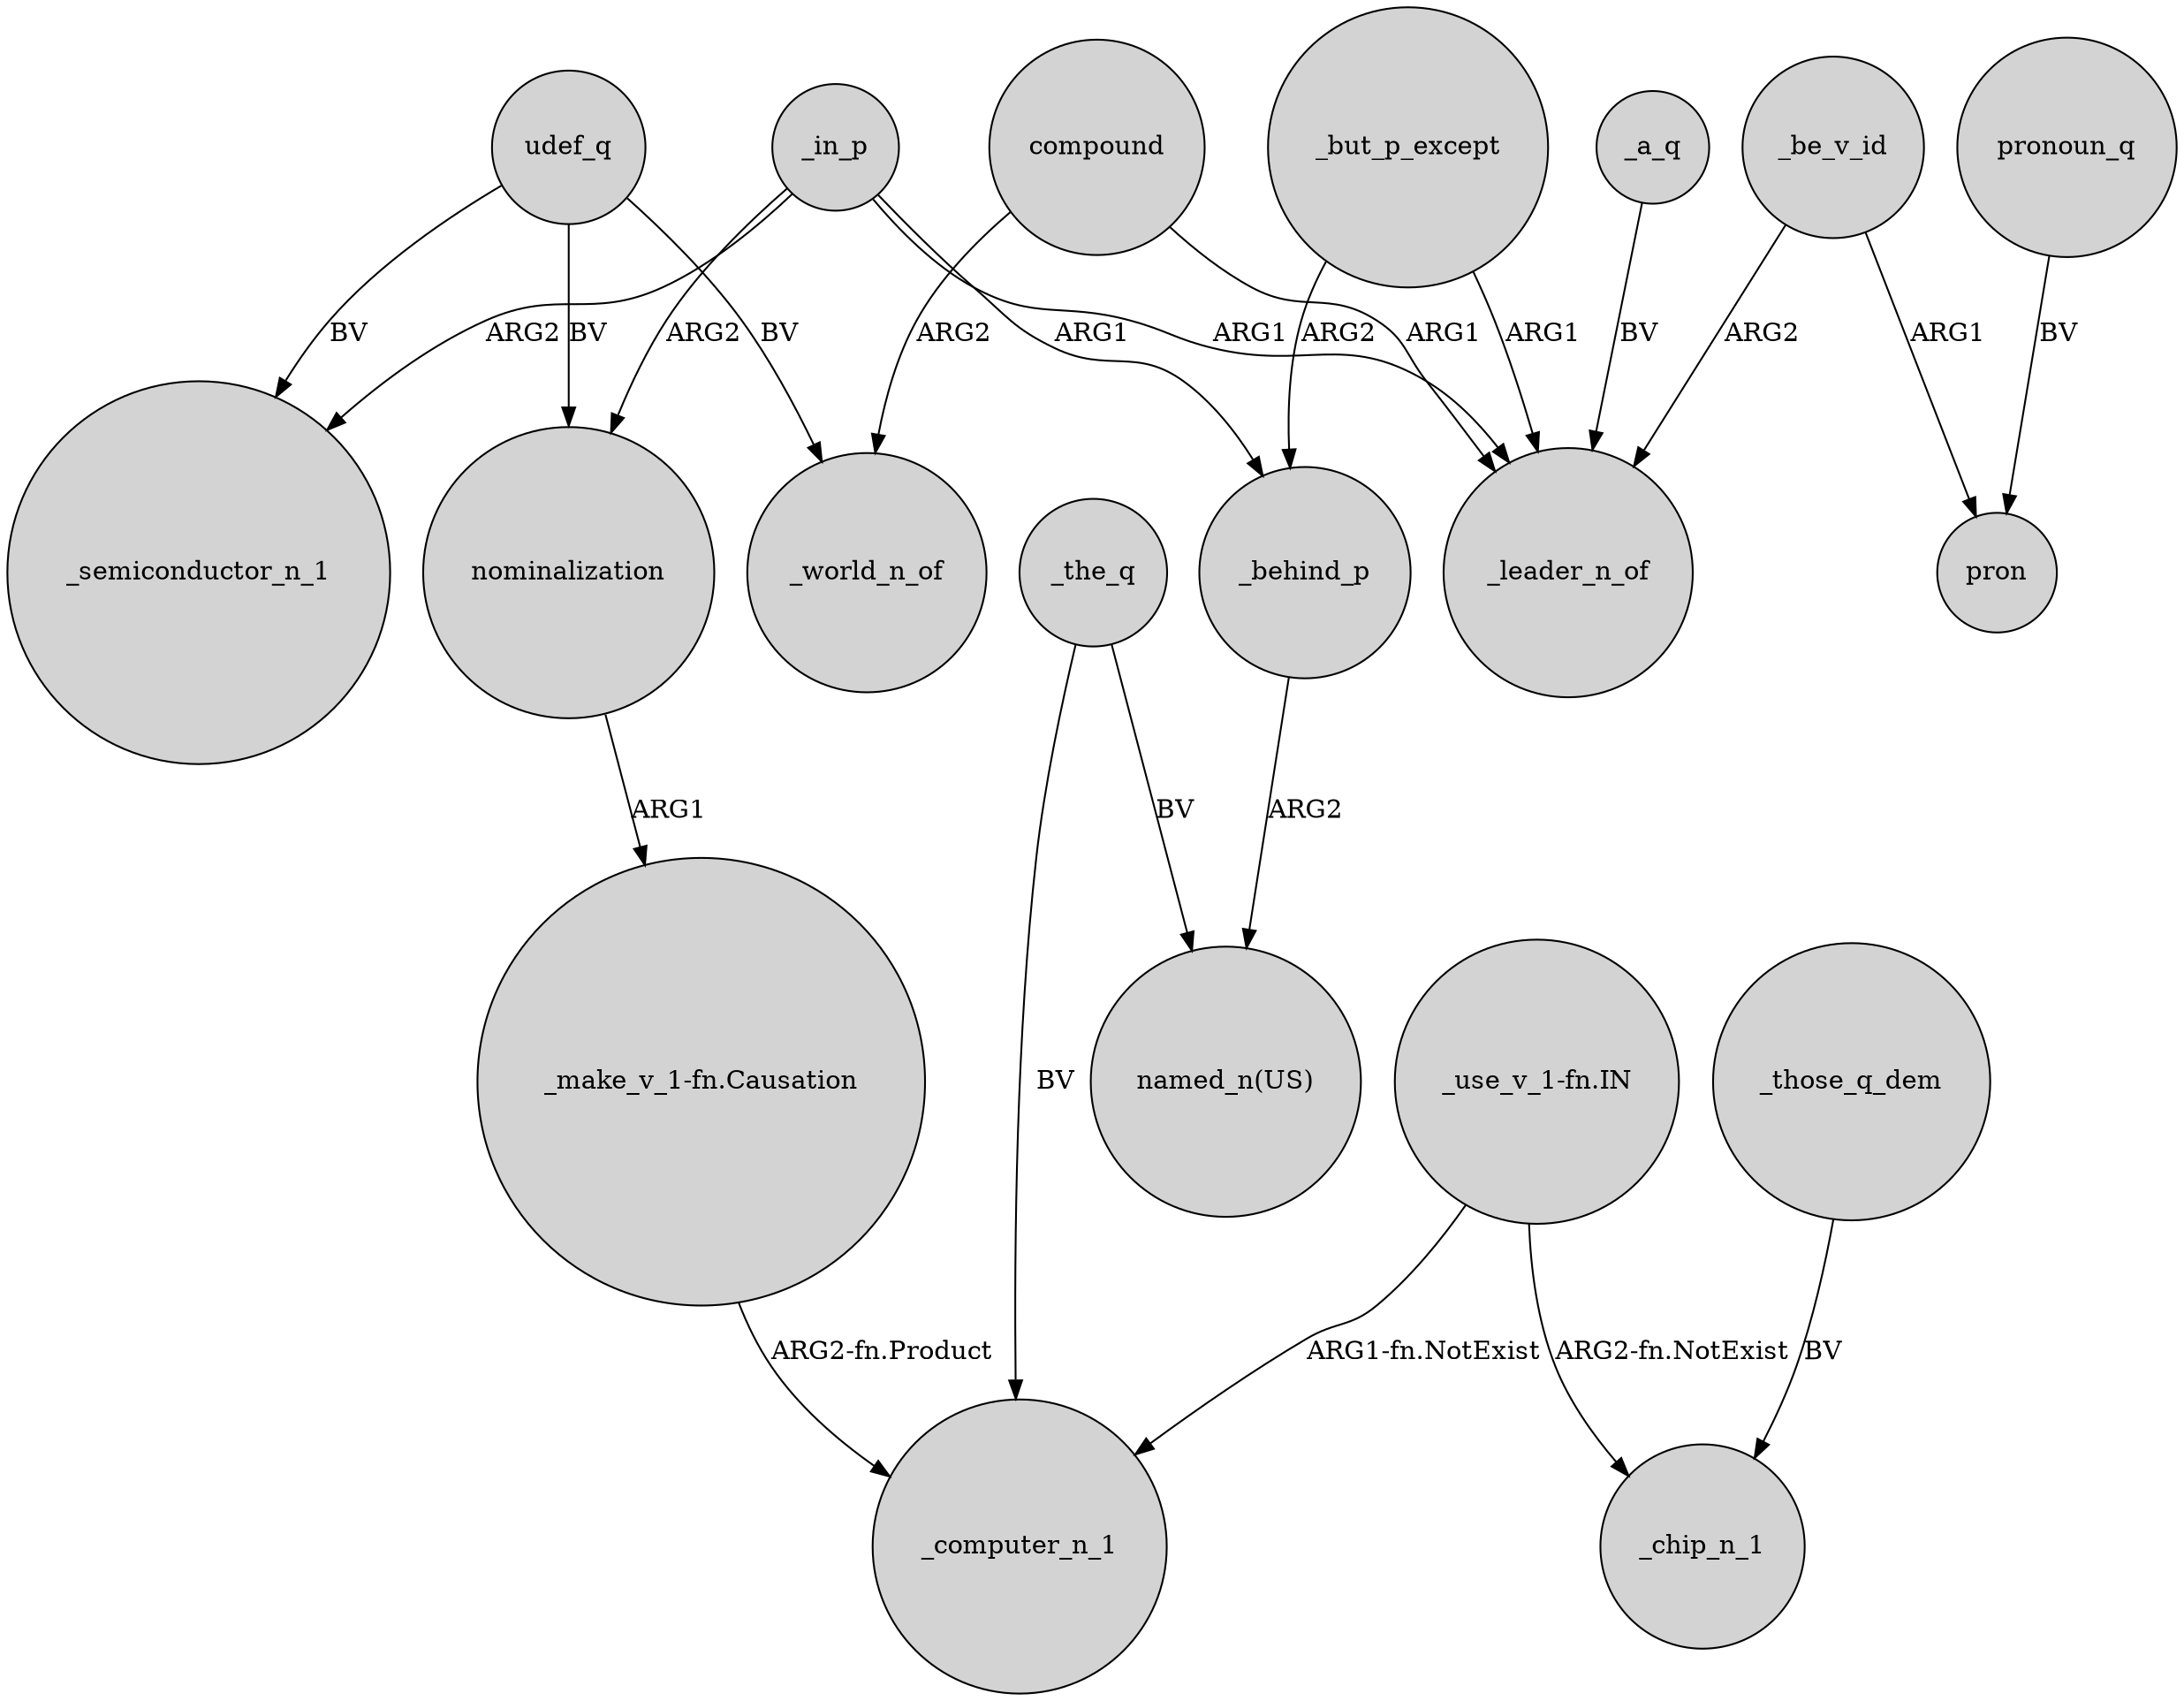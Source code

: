 digraph {
	node [shape=circle style=filled]
	_but_p_except -> _behind_p [label=ARG2]
	"_use_v_1-fn.IN" -> _chip_n_1 [label="ARG2-fn.NotExist"]
	_in_p -> _leader_n_of [label=ARG1]
	_in_p -> _behind_p [label=ARG1]
	_behind_p -> "named_n(US)" [label=ARG2]
	compound -> _world_n_of [label=ARG2]
	_a_q -> _leader_n_of [label=BV]
	compound -> _leader_n_of [label=ARG1]
	udef_q -> _world_n_of [label=BV]
	_be_v_id -> pron [label=ARG1]
	_the_q -> "named_n(US)" [label=BV]
	pronoun_q -> pron [label=BV]
	_but_p_except -> _leader_n_of [label=ARG1]
	"_use_v_1-fn.IN" -> _computer_n_1 [label="ARG1-fn.NotExist"]
	nominalization -> "_make_v_1-fn.Causation" [label=ARG1]
	udef_q -> _semiconductor_n_1 [label=BV]
	"_make_v_1-fn.Causation" -> _computer_n_1 [label="ARG2-fn.Product"]
	udef_q -> nominalization [label=BV]
	_be_v_id -> _leader_n_of [label=ARG2]
	_the_q -> _computer_n_1 [label=BV]
	_in_p -> nominalization [label=ARG2]
	_those_q_dem -> _chip_n_1 [label=BV]
	_in_p -> _semiconductor_n_1 [label=ARG2]
}
